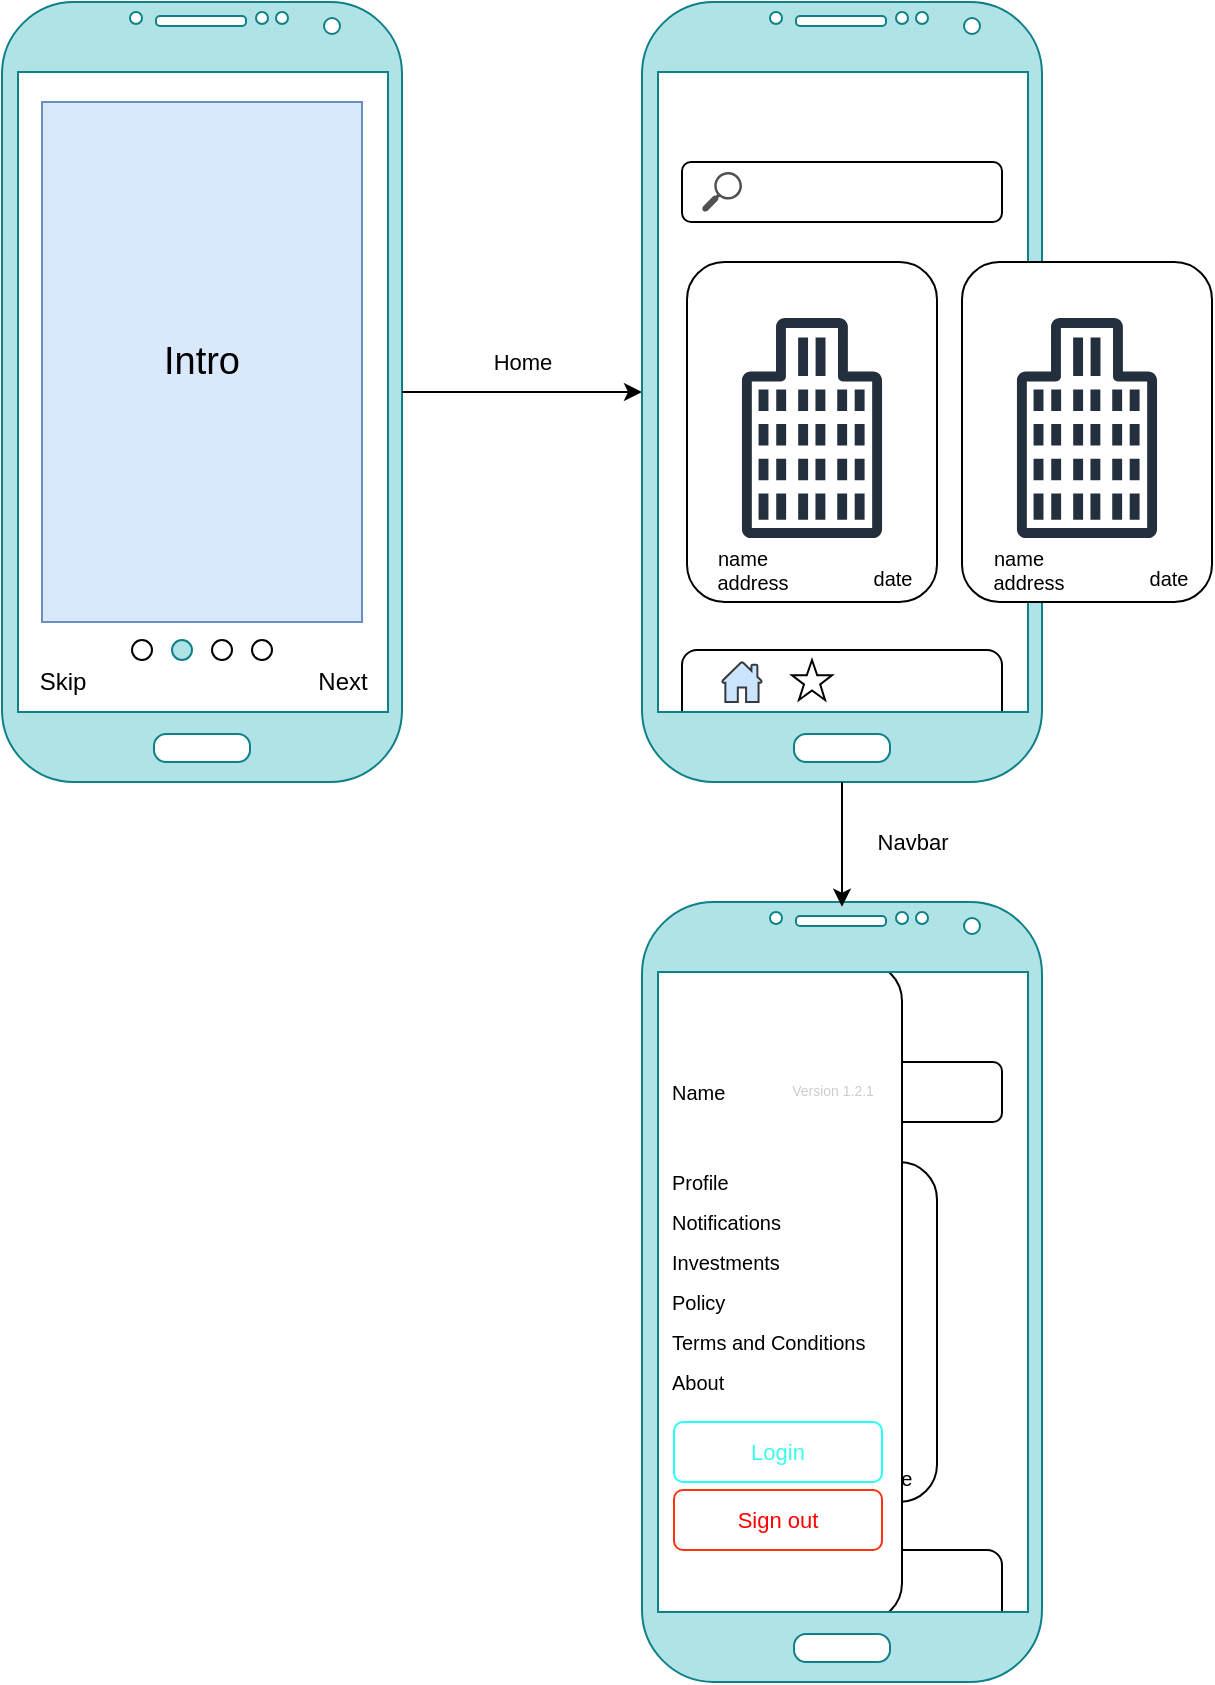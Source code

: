 <mxfile version="17.1.4" type="device"><diagram id="xg_n0EI6pZbz2w4MpLUr" name="Page-1"><mxGraphModel dx="2528" dy="946" grid="1" gridSize="10" guides="1" tooltips="1" connect="1" arrows="1" fold="1" page="1" pageScale="1" pageWidth="850" pageHeight="1100" math="0" shadow="0"><root><mxCell id="0"/><mxCell id="1" parent="0"/><mxCell id="-s7FRfmDzObG4-VXKWyu-12" value="" style="group" vertex="1" connectable="0" parent="1"><mxGeometry x="-840" y="190" width="200" height="390" as="geometry"/></mxCell><mxCell id="-s7FRfmDzObG4-VXKWyu-10" value="&lt;font style=&quot;font-size: 19px&quot;&gt;Intro&lt;/font&gt;" style="whiteSpace=wrap;html=1;fillColor=#dae8fc;strokeColor=#6c8ebf;" vertex="1" parent="-s7FRfmDzObG4-VXKWyu-12"><mxGeometry x="20" y="50" width="160" height="260" as="geometry"/></mxCell><mxCell id="-s7FRfmDzObG4-VXKWyu-1" value="" style="verticalLabelPosition=bottom;verticalAlign=top;html=1;shadow=0;dashed=0;strokeWidth=1;shape=mxgraph.android.phone2;strokeColor=#0e8088;fillColor=#b0e3e6;" vertex="1" parent="-s7FRfmDzObG4-VXKWyu-12"><mxGeometry width="200" height="390" as="geometry"/></mxCell><mxCell id="-s7FRfmDzObG4-VXKWyu-6" value="" style="group" vertex="1" connectable="0" parent="-s7FRfmDzObG4-VXKWyu-12"><mxGeometry x="65" y="319" width="70" height="10" as="geometry"/></mxCell><mxCell id="-s7FRfmDzObG4-VXKWyu-2" value="" style="ellipse;whiteSpace=wrap;html=1;aspect=fixed;" vertex="1" parent="-s7FRfmDzObG4-VXKWyu-6"><mxGeometry width="10" height="10" as="geometry"/></mxCell><mxCell id="-s7FRfmDzObG4-VXKWyu-3" value="" style="ellipse;whiteSpace=wrap;html=1;aspect=fixed;fillColor=#b0e3e6;strokeColor=#0e8088;" vertex="1" parent="-s7FRfmDzObG4-VXKWyu-6"><mxGeometry x="20" width="10" height="10" as="geometry"/></mxCell><mxCell id="-s7FRfmDzObG4-VXKWyu-4" value="" style="ellipse;whiteSpace=wrap;html=1;aspect=fixed;" vertex="1" parent="-s7FRfmDzObG4-VXKWyu-6"><mxGeometry x="40" width="10" height="10" as="geometry"/></mxCell><mxCell id="-s7FRfmDzObG4-VXKWyu-5" value="" style="ellipse;whiteSpace=wrap;html=1;aspect=fixed;" vertex="1" parent="-s7FRfmDzObG4-VXKWyu-6"><mxGeometry x="60" width="10" height="10" as="geometry"/></mxCell><mxCell id="-s7FRfmDzObG4-VXKWyu-7" value="Next" style="text;html=1;align=center;verticalAlign=middle;resizable=0;points=[];autosize=1;strokeColor=none;fillColor=none;" vertex="1" parent="-s7FRfmDzObG4-VXKWyu-12"><mxGeometry x="150" y="330" width="40" height="20" as="geometry"/></mxCell><mxCell id="-s7FRfmDzObG4-VXKWyu-8" value="Skip" style="text;html=1;align=center;verticalAlign=middle;resizable=0;points=[];autosize=1;strokeColor=none;fillColor=none;" vertex="1" parent="-s7FRfmDzObG4-VXKWyu-12"><mxGeometry x="10" y="330" width="40" height="20" as="geometry"/></mxCell><mxCell id="-s7FRfmDzObG4-VXKWyu-13" style="edgeStyle=orthogonalEdgeStyle;rounded=0;orthogonalLoop=1;jettySize=auto;html=1;fontSize=19;" edge="1" parent="1" source="-s7FRfmDzObG4-VXKWyu-1"><mxGeometry relative="1" as="geometry"><mxPoint x="-520" y="385" as="targetPoint"/></mxGeometry></mxCell><mxCell id="-s7FRfmDzObG4-VXKWyu-42" value="" style="group" vertex="1" connectable="0" parent="1"><mxGeometry x="-520" y="190" width="285" height="390" as="geometry"/></mxCell><mxCell id="-s7FRfmDzObG4-VXKWyu-19" value="" style="rounded=1;whiteSpace=wrap;html=1;fontSize=19;" vertex="1" parent="-s7FRfmDzObG4-VXKWyu-42"><mxGeometry x="20" y="324" width="160" height="50" as="geometry"/></mxCell><mxCell id="-s7FRfmDzObG4-VXKWyu-11" value="" style="verticalLabelPosition=bottom;verticalAlign=top;html=1;shadow=0;dashed=0;strokeWidth=1;shape=mxgraph.android.phone2;strokeColor=#0e8088;fillColor=#b0e3e6;" vertex="1" parent="-s7FRfmDzObG4-VXKWyu-42"><mxGeometry width="200" height="390" as="geometry"/></mxCell><mxCell id="-s7FRfmDzObG4-VXKWyu-14" value="" style="shape=image;html=1;verticalAlign=top;verticalLabelPosition=bottom;labelBackgroundColor=#ffffff;imageAspect=0;aspect=fixed;image=https://cdn2.iconfinder.com/data/icons/thick-outlines-online-project-basics/128/20-blue_gear-option-preference-settings-128.png;fontSize=19;" vertex="1" parent="-s7FRfmDzObG4-VXKWyu-42"><mxGeometry x="160" y="45" width="20" height="20" as="geometry"/></mxCell><mxCell id="-s7FRfmDzObG4-VXKWyu-15" value="" style="shape=image;html=1;verticalAlign=top;verticalLabelPosition=bottom;labelBackgroundColor=#ffffff;imageAspect=0;aspect=fixed;image=https://cdn2.iconfinder.com/data/icons/user-interface-169/32/menu-128.png;fontSize=19;" vertex="1" parent="-s7FRfmDzObG4-VXKWyu-42"><mxGeometry x="20" y="45" width="20" height="20" as="geometry"/></mxCell><mxCell id="-s7FRfmDzObG4-VXKWyu-20" value="" style="sketch=0;pointerEvents=1;shadow=0;dashed=0;html=1;strokeColor=#36393d;labelPosition=center;verticalLabelPosition=bottom;verticalAlign=top;outlineConnect=0;align=center;shape=mxgraph.office.concepts.home;fillColor=#cce5ff;fontSize=19;" vertex="1" parent="-s7FRfmDzObG4-VXKWyu-42"><mxGeometry x="40" y="330" width="20" height="20" as="geometry"/></mxCell><mxCell id="-s7FRfmDzObG4-VXKWyu-21" value="" style="dashed=0;aspect=fixed;verticalLabelPosition=bottom;verticalAlign=top;align=center;shape=mxgraph.gmdl.star;shadow=0;sketch=0;fontSize=19;" vertex="1" parent="-s7FRfmDzObG4-VXKWyu-42"><mxGeometry x="75" y="329" width="20" height="20" as="geometry"/></mxCell><mxCell id="-s7FRfmDzObG4-VXKWyu-22" value="" style="shape=image;html=1;verticalAlign=top;verticalLabelPosition=bottom;labelBackgroundColor=#ffffff;imageAspect=0;aspect=fixed;image=https://cdn0.iconfinder.com/data/icons/education-1006/32/calculator_finance_calculate_button_mathematics_calculation_office_technology_math_digital-128.png;fontSize=19;imageBorder=none;imageBackground=default;" vertex="1" parent="-s7FRfmDzObG4-VXKWyu-42"><mxGeometry x="110" y="330" width="20" height="20" as="geometry"/></mxCell><mxCell id="-s7FRfmDzObG4-VXKWyu-24" value="" style="shape=image;html=1;verticalAlign=top;verticalLabelPosition=bottom;labelBackgroundColor=#ffffff;imageAspect=0;aspect=fixed;image=https://cdn4.iconfinder.com/data/icons/evil-icons-user-interface/64/avatar-128.png;fontSize=19;imageBackground=default;" vertex="1" parent="-s7FRfmDzObG4-VXKWyu-42"><mxGeometry x="140" y="328" width="24" height="24" as="geometry"/></mxCell><mxCell id="-s7FRfmDzObG4-VXKWyu-27" value="" style="group" vertex="1" connectable="0" parent="-s7FRfmDzObG4-VXKWyu-42"><mxGeometry x="20" y="80" width="160" height="30" as="geometry"/></mxCell><mxCell id="-s7FRfmDzObG4-VXKWyu-25" value="" style="rounded=1;whiteSpace=wrap;html=1;fontSize=19;" vertex="1" parent="-s7FRfmDzObG4-VXKWyu-27"><mxGeometry width="160" height="30" as="geometry"/></mxCell><mxCell id="-s7FRfmDzObG4-VXKWyu-26" value="" style="sketch=0;pointerEvents=1;shadow=0;dashed=0;html=1;strokeColor=none;fillColor=#505050;labelPosition=center;verticalLabelPosition=bottom;verticalAlign=top;outlineConnect=0;align=center;shape=mxgraph.office.concepts.search;fontSize=19;" vertex="1" parent="-s7FRfmDzObG4-VXKWyu-27"><mxGeometry x="10" y="5" width="20" height="20" as="geometry"/></mxCell><mxCell id="-s7FRfmDzObG4-VXKWyu-35" value="" style="group" vertex="1" connectable="0" parent="-s7FRfmDzObG4-VXKWyu-42"><mxGeometry x="22.5" y="130" width="125" height="170" as="geometry"/></mxCell><mxCell id="-s7FRfmDzObG4-VXKWyu-28" value="" style="rounded=1;whiteSpace=wrap;html=1;fontSize=19;" vertex="1" parent="-s7FRfmDzObG4-VXKWyu-35"><mxGeometry width="125" height="170" as="geometry"/></mxCell><mxCell id="-s7FRfmDzObG4-VXKWyu-29" value="" style="sketch=0;outlineConnect=0;fontColor=#232F3E;gradientColor=none;fillColor=#232F3D;strokeColor=none;dashed=0;verticalLabelPosition=bottom;verticalAlign=top;align=center;html=1;fontSize=12;fontStyle=0;aspect=fixed;pointerEvents=1;shape=mxgraph.aws4.office_building;" vertex="1" parent="-s7FRfmDzObG4-VXKWyu-35"><mxGeometry x="27.24" y="28" width="70.51" height="110" as="geometry"/></mxCell><mxCell id="-s7FRfmDzObG4-VXKWyu-30" value="name" style="text;html=1;align=center;verticalAlign=middle;resizable=0;points=[];autosize=1;strokeColor=none;fillColor=none;fontSize=10;" vertex="1" parent="-s7FRfmDzObG4-VXKWyu-35"><mxGeometry x="7.5" y="138" width="40" height="20" as="geometry"/></mxCell><mxCell id="-s7FRfmDzObG4-VXKWyu-31" value="address" style="text;html=1;align=center;verticalAlign=middle;resizable=0;points=[];autosize=1;strokeColor=none;fillColor=none;fontSize=10;" vertex="1" parent="-s7FRfmDzObG4-VXKWyu-35"><mxGeometry x="7.5" y="150" width="50" height="20" as="geometry"/></mxCell><mxCell id="-s7FRfmDzObG4-VXKWyu-32" value="date" style="text;html=1;align=center;verticalAlign=middle;resizable=0;points=[];autosize=1;strokeColor=none;fillColor=none;fontSize=10;" vertex="1" parent="-s7FRfmDzObG4-VXKWyu-35"><mxGeometry x="87.5" y="148" width="30" height="20" as="geometry"/></mxCell><mxCell id="-s7FRfmDzObG4-VXKWyu-36" value="" style="group" vertex="1" connectable="0" parent="-s7FRfmDzObG4-VXKWyu-42"><mxGeometry x="160" y="130" width="125" height="170" as="geometry"/></mxCell><mxCell id="-s7FRfmDzObG4-VXKWyu-37" value="" style="rounded=1;whiteSpace=wrap;html=1;fontSize=19;" vertex="1" parent="-s7FRfmDzObG4-VXKWyu-36"><mxGeometry width="125" height="170" as="geometry"/></mxCell><mxCell id="-s7FRfmDzObG4-VXKWyu-38" value="" style="sketch=0;outlineConnect=0;fontColor=#232F3E;gradientColor=none;fillColor=#232F3D;strokeColor=none;dashed=0;verticalLabelPosition=bottom;verticalAlign=top;align=center;html=1;fontSize=12;fontStyle=0;aspect=fixed;pointerEvents=1;shape=mxgraph.aws4.office_building;" vertex="1" parent="-s7FRfmDzObG4-VXKWyu-36"><mxGeometry x="27.24" y="28" width="70.51" height="110" as="geometry"/></mxCell><mxCell id="-s7FRfmDzObG4-VXKWyu-39" value="name" style="text;html=1;align=center;verticalAlign=middle;resizable=0;points=[];autosize=1;strokeColor=none;fillColor=none;fontSize=10;" vertex="1" parent="-s7FRfmDzObG4-VXKWyu-36"><mxGeometry x="7.5" y="138" width="40" height="20" as="geometry"/></mxCell><mxCell id="-s7FRfmDzObG4-VXKWyu-40" value="address" style="text;html=1;align=center;verticalAlign=middle;resizable=0;points=[];autosize=1;strokeColor=none;fillColor=none;fontSize=10;" vertex="1" parent="-s7FRfmDzObG4-VXKWyu-36"><mxGeometry x="7.5" y="150" width="50" height="20" as="geometry"/></mxCell><mxCell id="-s7FRfmDzObG4-VXKWyu-41" value="date" style="text;html=1;align=center;verticalAlign=middle;resizable=0;points=[];autosize=1;strokeColor=none;fillColor=none;fontSize=10;" vertex="1" parent="-s7FRfmDzObG4-VXKWyu-36"><mxGeometry x="87.5" y="148" width="30" height="20" as="geometry"/></mxCell><mxCell id="-s7FRfmDzObG4-VXKWyu-43" value="" style="group;fontColor=#FF2E17;" vertex="1" connectable="0" parent="1"><mxGeometry x="-520" y="640" width="285" height="390" as="geometry"/></mxCell><mxCell id="-s7FRfmDzObG4-VXKWyu-69" value="" style="group" vertex="1" connectable="0" parent="-s7FRfmDzObG4-VXKWyu-43"><mxGeometry x="20" y="324" width="160" height="50" as="geometry"/></mxCell><mxCell id="-s7FRfmDzObG4-VXKWyu-44" value="" style="rounded=1;whiteSpace=wrap;html=1;fontSize=19;" vertex="1" parent="-s7FRfmDzObG4-VXKWyu-69"><mxGeometry width="160" height="50" as="geometry"/></mxCell><mxCell id="-s7FRfmDzObG4-VXKWyu-48" value="" style="sketch=0;pointerEvents=1;shadow=0;dashed=0;html=1;strokeColor=#36393d;labelPosition=center;verticalLabelPosition=bottom;verticalAlign=top;outlineConnect=0;align=center;shape=mxgraph.office.concepts.home;fillColor=#cce5ff;fontSize=19;" vertex="1" parent="-s7FRfmDzObG4-VXKWyu-69"><mxGeometry x="20" y="6" width="20" height="20" as="geometry"/></mxCell><mxCell id="-s7FRfmDzObG4-VXKWyu-49" value="" style="dashed=0;aspect=fixed;verticalLabelPosition=bottom;verticalAlign=top;align=center;shape=mxgraph.gmdl.star;shadow=0;sketch=0;fontSize=19;" vertex="1" parent="-s7FRfmDzObG4-VXKWyu-69"><mxGeometry x="55" y="5" width="20" height="20" as="geometry"/></mxCell><mxCell id="-s7FRfmDzObG4-VXKWyu-50" value="" style="shape=image;html=1;verticalAlign=top;verticalLabelPosition=bottom;labelBackgroundColor=#ffffff;imageAspect=0;aspect=fixed;image=https://cdn0.iconfinder.com/data/icons/education-1006/32/calculator_finance_calculate_button_mathematics_calculation_office_technology_math_digital-128.png;fontSize=19;imageBorder=none;imageBackground=default;" vertex="1" parent="-s7FRfmDzObG4-VXKWyu-69"><mxGeometry x="90" y="6" width="20" height="20" as="geometry"/></mxCell><mxCell id="-s7FRfmDzObG4-VXKWyu-51" value="" style="shape=image;html=1;verticalAlign=top;verticalLabelPosition=bottom;labelBackgroundColor=#ffffff;imageAspect=0;aspect=fixed;image=https://cdn4.iconfinder.com/data/icons/evil-icons-user-interface/64/avatar-128.png;fontSize=19;imageBackground=default;" vertex="1" parent="-s7FRfmDzObG4-VXKWyu-69"><mxGeometry x="120" y="4" width="24" height="24" as="geometry"/></mxCell><mxCell id="-s7FRfmDzObG4-VXKWyu-55" value="" style="group" vertex="1" connectable="0" parent="-s7FRfmDzObG4-VXKWyu-43"><mxGeometry x="22.5" y="130" width="125" height="170" as="geometry"/></mxCell><mxCell id="-s7FRfmDzObG4-VXKWyu-56" value="" style="rounded=1;whiteSpace=wrap;html=1;fontSize=19;" vertex="1" parent="-s7FRfmDzObG4-VXKWyu-55"><mxGeometry width="125" height="170" as="geometry"/></mxCell><mxCell id="-s7FRfmDzObG4-VXKWyu-57" value="" style="sketch=0;outlineConnect=0;fontColor=#232F3E;gradientColor=none;fillColor=#232F3D;strokeColor=none;dashed=0;verticalLabelPosition=bottom;verticalAlign=top;align=center;html=1;fontSize=12;fontStyle=0;aspect=fixed;pointerEvents=1;shape=mxgraph.aws4.office_building;" vertex="1" parent="-s7FRfmDzObG4-VXKWyu-55"><mxGeometry x="27.24" y="28" width="70.51" height="110" as="geometry"/></mxCell><mxCell id="-s7FRfmDzObG4-VXKWyu-58" value="name" style="text;html=1;align=center;verticalAlign=middle;resizable=0;points=[];autosize=1;strokeColor=none;fillColor=none;fontSize=10;" vertex="1" parent="-s7FRfmDzObG4-VXKWyu-55"><mxGeometry x="7.5" y="138" width="40" height="20" as="geometry"/></mxCell><mxCell id="-s7FRfmDzObG4-VXKWyu-59" value="address" style="text;html=1;align=center;verticalAlign=middle;resizable=0;points=[];autosize=1;strokeColor=none;fillColor=none;fontSize=10;" vertex="1" parent="-s7FRfmDzObG4-VXKWyu-55"><mxGeometry x="7.5" y="150" width="50" height="20" as="geometry"/></mxCell><mxCell id="-s7FRfmDzObG4-VXKWyu-60" value="date" style="text;html=1;align=center;verticalAlign=middle;resizable=0;points=[];autosize=1;strokeColor=none;fillColor=none;fontSize=10;" vertex="1" parent="-s7FRfmDzObG4-VXKWyu-55"><mxGeometry x="87.5" y="148" width="30" height="20" as="geometry"/></mxCell><mxCell id="-s7FRfmDzObG4-VXKWyu-52" value="" style="group" vertex="1" connectable="0" parent="-s7FRfmDzObG4-VXKWyu-43"><mxGeometry x="20" y="80" width="160" height="30" as="geometry"/></mxCell><mxCell id="-s7FRfmDzObG4-VXKWyu-53" value="" style="rounded=1;whiteSpace=wrap;html=1;fontSize=19;" vertex="1" parent="-s7FRfmDzObG4-VXKWyu-52"><mxGeometry width="160" height="30" as="geometry"/></mxCell><mxCell id="-s7FRfmDzObG4-VXKWyu-54" value="" style="sketch=0;pointerEvents=1;shadow=0;dashed=0;html=1;strokeColor=none;fillColor=#505050;labelPosition=center;verticalLabelPosition=bottom;verticalAlign=top;outlineConnect=0;align=center;shape=mxgraph.office.concepts.search;fontSize=19;" vertex="1" parent="-s7FRfmDzObG4-VXKWyu-52"><mxGeometry x="10" y="5" width="20" height="20" as="geometry"/></mxCell><mxCell id="-s7FRfmDzObG4-VXKWyu-47" value="" style="shape=image;html=1;verticalAlign=top;verticalLabelPosition=bottom;labelBackgroundColor=#ffffff;imageAspect=0;aspect=fixed;image=https://cdn2.iconfinder.com/data/icons/user-interface-169/32/menu-128.png;fontSize=19;" vertex="1" parent="-s7FRfmDzObG4-VXKWyu-43"><mxGeometry x="20" y="45" width="20" height="20" as="geometry"/></mxCell><mxCell id="-s7FRfmDzObG4-VXKWyu-68" value="" style="rounded=1;whiteSpace=wrap;html=1;fontSize=10;" vertex="1" parent="-s7FRfmDzObG4-VXKWyu-43"><mxGeometry y="30" width="130" height="330" as="geometry"/></mxCell><mxCell id="-s7FRfmDzObG4-VXKWyu-45" value="" style="verticalLabelPosition=bottom;verticalAlign=top;html=1;shadow=0;dashed=0;strokeWidth=1;shape=mxgraph.android.phone2;strokeColor=#0e8088;fillColor=#b0e3e6;" vertex="1" parent="-s7FRfmDzObG4-VXKWyu-43"><mxGeometry width="200" height="390" as="geometry"/></mxCell><mxCell id="-s7FRfmDzObG4-VXKWyu-46" value="" style="shape=image;html=1;verticalAlign=top;verticalLabelPosition=bottom;labelBackgroundColor=#ffffff;imageAspect=0;aspect=fixed;image=https://cdn2.iconfinder.com/data/icons/thick-outlines-online-project-basics/128/20-blue_gear-option-preference-settings-128.png;fontSize=19;" vertex="1" parent="-s7FRfmDzObG4-VXKWyu-43"><mxGeometry x="160" y="45" width="20" height="20" as="geometry"/></mxCell><mxCell id="-s7FRfmDzObG4-VXKWyu-71" value="" style="shape=image;html=1;verticalAlign=top;verticalLabelPosition=bottom;labelBackgroundColor=#ffffff;imageAspect=0;aspect=fixed;image=https://cdn1.iconfinder.com/data/icons/ionicons-outline-vol-2/512/toggle-outline-128.png;fontSize=10;" vertex="1" parent="-s7FRfmDzObG4-VXKWyu-43"><mxGeometry x="104" y="40" width="20" height="20" as="geometry"/></mxCell><mxCell id="-s7FRfmDzObG4-VXKWyu-73" value="" style="shape=image;html=1;verticalAlign=top;verticalLabelPosition=bottom;labelBackgroundColor=#ffffff;imageAspect=0;aspect=fixed;image=https://cdn1.iconfinder.com/data/icons/user-pictures/101/malecostume-128.png;fontSize=10;" vertex="1" parent="-s7FRfmDzObG4-VXKWyu-43"><mxGeometry x="19" y="40" width="40" height="40" as="geometry"/></mxCell><mxCell id="-s7FRfmDzObG4-VXKWyu-74" value="Name" style="text;html=1;align=left;verticalAlign=middle;resizable=0;points=[];autosize=1;strokeColor=none;fillColor=none;fontSize=10;" vertex="1" parent="-s7FRfmDzObG4-VXKWyu-43"><mxGeometry x="13" y="85" width="40" height="20" as="geometry"/></mxCell><mxCell id="-s7FRfmDzObG4-VXKWyu-75" value="Version 1.2.1" style="text;html=1;align=center;verticalAlign=middle;resizable=0;points=[];autosize=1;strokeColor=none;fillColor=none;fontSize=7;fontColor=#CCCCCC;" vertex="1" parent="-s7FRfmDzObG4-VXKWyu-43"><mxGeometry x="65" y="90" width="60" height="10" as="geometry"/></mxCell><mxCell id="-s7FRfmDzObG4-VXKWyu-77" value="Profile" style="text;html=1;align=left;verticalAlign=middle;resizable=0;points=[];autosize=1;strokeColor=none;fillColor=none;fontSize=10;" vertex="1" parent="-s7FRfmDzObG4-VXKWyu-43"><mxGeometry x="13" y="130" width="40" height="20" as="geometry"/></mxCell><mxCell id="-s7FRfmDzObG4-VXKWyu-78" value="Notifications" style="text;html=1;align=left;verticalAlign=middle;resizable=0;points=[];autosize=1;strokeColor=none;fillColor=none;fontSize=10;" vertex="1" parent="-s7FRfmDzObG4-VXKWyu-43"><mxGeometry x="13" y="150" width="70" height="20" as="geometry"/></mxCell><mxCell id="-s7FRfmDzObG4-VXKWyu-79" value="Investments" style="text;html=1;align=left;verticalAlign=middle;resizable=0;points=[];autosize=1;strokeColor=none;fillColor=none;fontSize=10;" vertex="1" parent="-s7FRfmDzObG4-VXKWyu-43"><mxGeometry x="13" y="170" width="70" height="20" as="geometry"/></mxCell><mxCell id="-s7FRfmDzObG4-VXKWyu-80" value="Policy" style="text;html=1;align=left;verticalAlign=middle;resizable=0;points=[];autosize=1;strokeColor=none;fillColor=none;fontSize=10;" vertex="1" parent="-s7FRfmDzObG4-VXKWyu-43"><mxGeometry x="13" y="190" width="40" height="20" as="geometry"/></mxCell><mxCell id="-s7FRfmDzObG4-VXKWyu-81" value="Terms and Conditions" style="text;html=1;align=left;verticalAlign=middle;resizable=0;points=[];autosize=1;strokeColor=none;fillColor=none;fontSize=10;" vertex="1" parent="-s7FRfmDzObG4-VXKWyu-43"><mxGeometry x="13" y="210" width="110" height="20" as="geometry"/></mxCell><mxCell id="-s7FRfmDzObG4-VXKWyu-82" value="About" style="text;html=1;align=left;verticalAlign=middle;resizable=0;points=[];autosize=1;strokeColor=none;fillColor=none;fontSize=10;" vertex="1" parent="-s7FRfmDzObG4-VXKWyu-43"><mxGeometry x="13" y="230" width="40" height="20" as="geometry"/></mxCell><mxCell id="-s7FRfmDzObG4-VXKWyu-83" value="Login" style="rounded=1;whiteSpace=wrap;html=1;fontSize=11;strokeColor=#26FFF8;fontColor=#38FFEB;" vertex="1" parent="-s7FRfmDzObG4-VXKWyu-43"><mxGeometry x="16" y="260" width="104" height="30" as="geometry"/></mxCell><mxCell id="-s7FRfmDzObG4-VXKWyu-86" value="Sign out" style="rounded=1;whiteSpace=wrap;html=1;fontSize=11;strokeColor=#FF3112;fontColor=#FF0000;" vertex="1" parent="-s7FRfmDzObG4-VXKWyu-43"><mxGeometry x="16" y="294" width="104" height="30" as="geometry"/></mxCell><mxCell id="-s7FRfmDzObG4-VXKWyu-87" style="edgeStyle=orthogonalEdgeStyle;rounded=0;orthogonalLoop=1;jettySize=auto;html=1;entryX=0.5;entryY=0.006;entryDx=0;entryDy=0;entryPerimeter=0;fontSize=11;fontColor=#38FFEB;" edge="1" parent="1" source="-s7FRfmDzObG4-VXKWyu-11" target="-s7FRfmDzObG4-VXKWyu-45"><mxGeometry relative="1" as="geometry"/></mxCell><mxCell id="-s7FRfmDzObG4-VXKWyu-88" value="&lt;font color=&quot;#000000&quot;&gt;Navbar&lt;/font&gt;" style="text;html=1;align=center;verticalAlign=middle;resizable=0;points=[];autosize=1;strokeColor=none;fillColor=none;fontSize=11;fontColor=#38FFEB;" vertex="1" parent="1"><mxGeometry x="-410" y="600" width="50" height="20" as="geometry"/></mxCell><mxCell id="-s7FRfmDzObG4-VXKWyu-89" value="Home" style="text;html=1;align=center;verticalAlign=middle;resizable=0;points=[];autosize=1;strokeColor=none;fillColor=none;fontSize=11;fontColor=#000000;" vertex="1" parent="1"><mxGeometry x="-600" y="360" width="40" height="20" as="geometry"/></mxCell></root></mxGraphModel></diagram></mxfile>